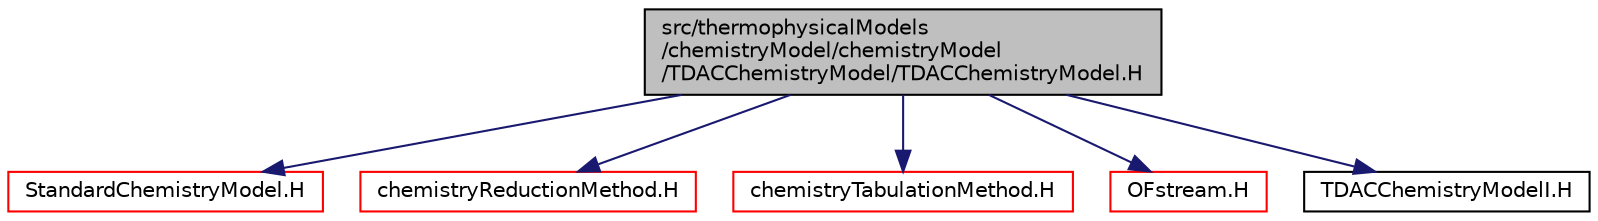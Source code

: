 digraph "src/thermophysicalModels/chemistryModel/chemistryModel/TDACChemistryModel/TDACChemistryModel.H"
{
  bgcolor="transparent";
  edge [fontname="Helvetica",fontsize="10",labelfontname="Helvetica",labelfontsize="10"];
  node [fontname="Helvetica",fontsize="10",shape=record];
  Node1 [label="src/thermophysicalModels\l/chemistryModel/chemistryModel\l/TDACChemistryModel/TDACChemistryModel.H",height=0.2,width=0.4,color="black", fillcolor="grey75", style="filled" fontcolor="black"];
  Node1 -> Node2 [color="midnightblue",fontsize="10",style="solid",fontname="Helvetica"];
  Node2 [label="StandardChemistryModel.H",height=0.2,width=0.4,color="red",URL="$StandardChemistryModel_8H.html"];
  Node1 -> Node3 [color="midnightblue",fontsize="10",style="solid",fontname="Helvetica"];
  Node3 [label="chemistryReductionMethod.H",height=0.2,width=0.4,color="red",URL="$chemistryReductionMethod_8H.html"];
  Node1 -> Node4 [color="midnightblue",fontsize="10",style="solid",fontname="Helvetica"];
  Node4 [label="chemistryTabulationMethod.H",height=0.2,width=0.4,color="red",URL="$chemistryTabulationMethod_8H.html"];
  Node1 -> Node5 [color="midnightblue",fontsize="10",style="solid",fontname="Helvetica"];
  Node5 [label="OFstream.H",height=0.2,width=0.4,color="red",URL="$OFstream_8H.html"];
  Node1 -> Node6 [color="midnightblue",fontsize="10",style="solid",fontname="Helvetica"];
  Node6 [label="TDACChemistryModelI.H",height=0.2,width=0.4,color="black",URL="$TDACChemistryModelI_8H.html"];
}
